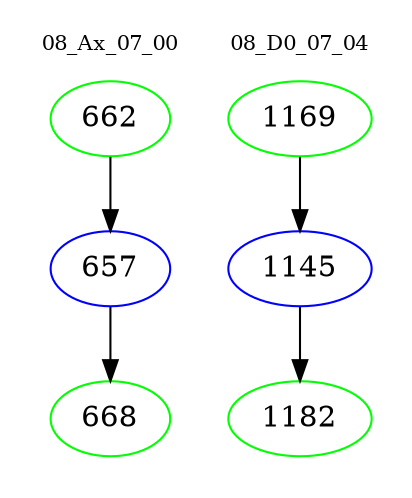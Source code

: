 digraph{
subgraph cluster_0 {
color = white
label = "08_Ax_07_00";
fontsize=10;
T0_662 [label="662", color="green"]
T0_662 -> T0_657 [color="black"]
T0_657 [label="657", color="blue"]
T0_657 -> T0_668 [color="black"]
T0_668 [label="668", color="green"]
}
subgraph cluster_1 {
color = white
label = "08_D0_07_04";
fontsize=10;
T1_1169 [label="1169", color="green"]
T1_1169 -> T1_1145 [color="black"]
T1_1145 [label="1145", color="blue"]
T1_1145 -> T1_1182 [color="black"]
T1_1182 [label="1182", color="green"]
}
}
